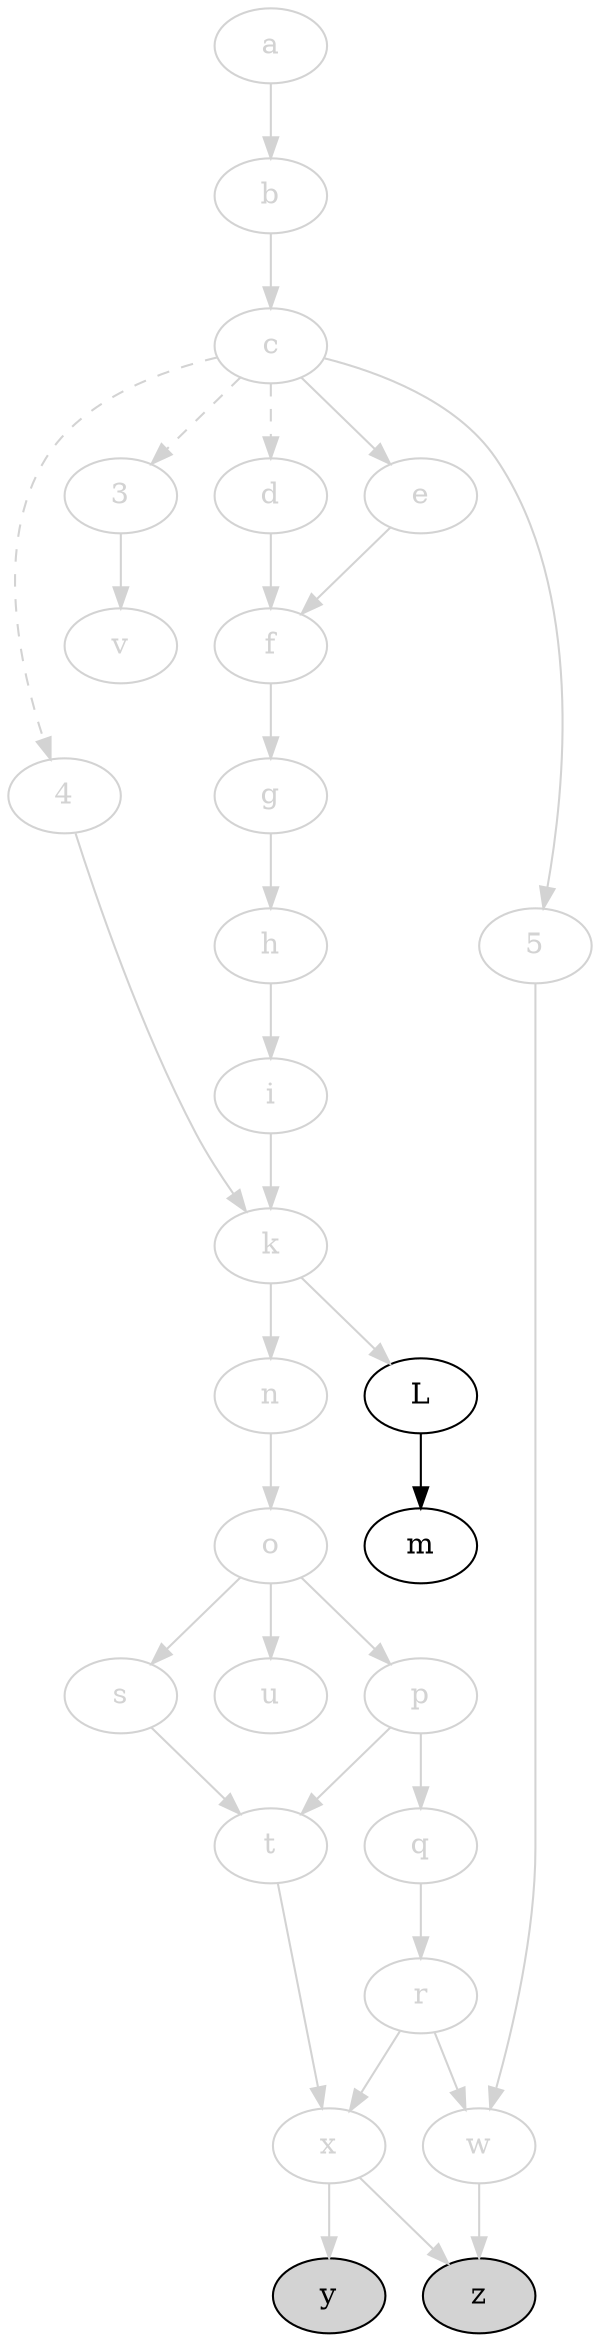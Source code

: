 digraph {
    // open: [style=filled,fillcolor=lightgrey]
    // closed: [color=lightgrey,fontcolor=lightgrey]

    4 [color=lightgrey,fontcolor=lightgrey];
    3 [color=lightgrey,fontcolor=lightgrey];
    a [color=lightgrey,fontcolor=lightgrey];
    b [color=lightgrey,fontcolor=lightgrey];
    c [color=lightgrey,fontcolor=lightgrey];
    d [color=lightgrey,fontcolor=lightgrey];
    e [color=lightgrey,fontcolor=lightgrey];
    f [color=lightgrey,fontcolor=lightgrey];
    g [color=lightgrey,fontcolor=lightgrey];
    h [color=lightgrey,fontcolor=lightgrey];
    i [color=lightgrey,fontcolor=lightgrey];
    k [color=lightgrey,fontcolor=lightgrey];
    L;
    m;
    5 [color=lightgrey,fontcolor=lightgrey];
    n [color=lightgrey,fontcolor=lightgrey];
    o [color=lightgrey,fontcolor=lightgrey];
    p [color=lightgrey,fontcolor=lightgrey];
    q [color=lightgrey,fontcolor=lightgrey];
    r [color=lightgrey,fontcolor=lightgrey];
    s [color=lightgrey,fontcolor=lightgrey];
    t [color=lightgrey,fontcolor=lightgrey];
    u [color=lightgrey,fontcolor=lightgrey];
    v [color=lightgrey,fontcolor=lightgrey];
    w [color=lightgrey,fontcolor=lightgrey];
    x [color=lightgrey,fontcolor=lightgrey];
    y [style=filled,fillcolor=lightgrey];
    z [style=filled,fillcolor=lightgrey];

    4 -> k [color=lightgrey];
    c -> 4 [style=dashed,color=lightgrey];
    c -> 3 [style=dashed,color=lightgrey];
    c -> d [style=dashed,color=lightgrey];
    3 -> v [color=lightgrey];
    a -> b [color=lightgrey];
    b -> c [color=lightgrey];
    c -> e [color=lightgrey];
    c -> 5 [color=lightgrey];
    d -> f [color=lightgrey];
    e -> f [color=lightgrey];
    f -> g [color=lightgrey];
    g -> h [color=lightgrey];
    h -> i [color=lightgrey];
    i -> k [color=lightgrey];
    k -> L [color=lightgrey];
    L -> m;
    k -> n [color=lightgrey];
    n -> o [color=lightgrey];
    o -> p [color=lightgrey];
    p -> q [color=lightgrey];
    q -> r [color=lightgrey];
    o -> s [color=lightgrey];
    s -> t [color=lightgrey];
    p -> t [color=lightgrey];
    o -> u [color=lightgrey];
    5 -> w [color=lightgrey];
    r -> w [color=lightgrey];
    t -> x [color=lightgrey];
    r -> x [color=lightgrey];
    x -> y [color=lightgrey];
    x -> z [color=lightgrey];
    w -> z [color=lightgrey];
}
